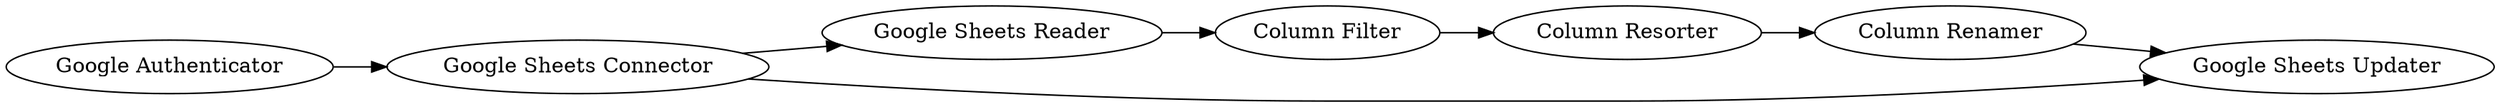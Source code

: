 digraph {
	1 [label="Google Authenticator"]
	2 [label="Google Sheets Reader"]
	5 [label="Google Sheets Connector"]
	6 [label="Google Sheets Updater"]
	7 [label="Column Filter"]
	13 [label="Column Resorter"]
	14 [label="Column Renamer"]
	1 -> 5
	2 -> 7
	5 -> 6
	5 -> 2
	7 -> 13
	13 -> 14
	14 -> 6
	rankdir=LR
}
